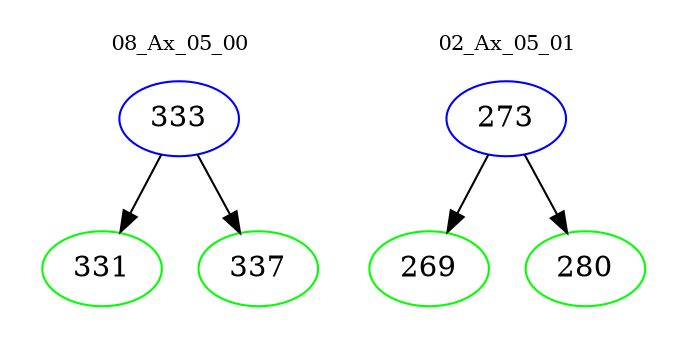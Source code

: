 digraph{
subgraph cluster_0 {
color = white
label = "08_Ax_05_00";
fontsize=10;
T0_333 [label="333", color="blue"]
T0_333 -> T0_331 [color="black"]
T0_331 [label="331", color="green"]
T0_333 -> T0_337 [color="black"]
T0_337 [label="337", color="green"]
}
subgraph cluster_1 {
color = white
label = "02_Ax_05_01";
fontsize=10;
T1_273 [label="273", color="blue"]
T1_273 -> T1_269 [color="black"]
T1_269 [label="269", color="green"]
T1_273 -> T1_280 [color="black"]
T1_280 [label="280", color="green"]
}
}
